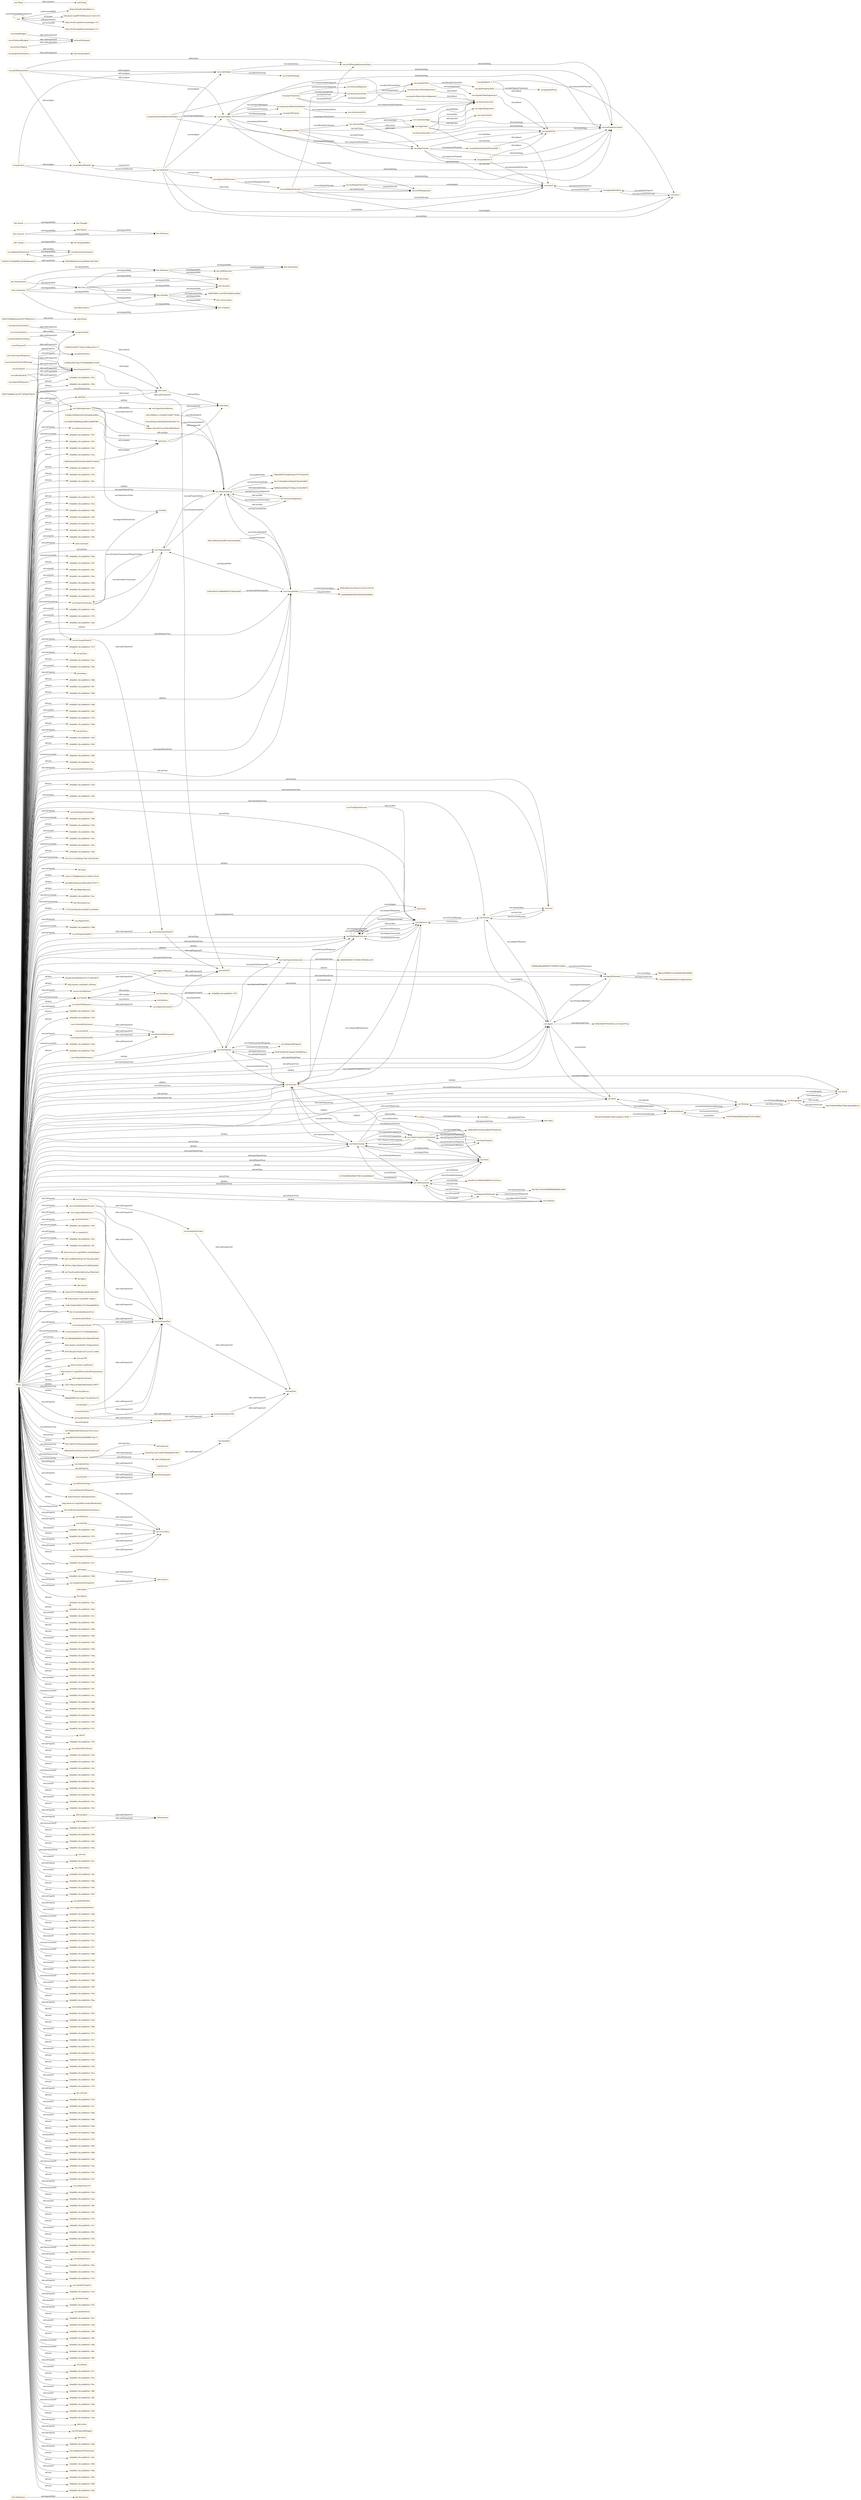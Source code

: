 digraph ar2dtool_diagram { 
rankdir=LR;
size="1501"
node [shape = rectangle, color="orange"]; "bhv:Dominance" "f57e31aa72cd249aa279ac72b55d100e" "ea3e5117f4d66fedc625a1285617023d" "odrl:Action" "odrl:LeftOperand" "ab338981db26ea2e3f93c6f6e5370c72" "odrl:RightOperand" "bhv:PersonalFocus" "e770c34e59aae9cd1ebfbf27aea46440" "vae:PropertyTaxonomy" "df3adfc3da2892fa6b7d7e751b819470" "bhv:Hedonism" "3fcc1536a0d9c23d3bdc874be4034947" "vae:NodeImportance" "http://xmlns.com/foaf/0.1/Person" "bhv:Universalism" "585e09449f7503643e1ce519a0e975ae" "67ea3624eaee3be928e93e6d1b46172c" "vae:Value" "bhv:Stimulation" "odrl:Policy" "bhv:Achievement" "794bfcc34ac9327aa3359ec8d9926ea0" "bhv:Value" "f4486f2d2982bd727bbae1533d19bf70" "odrl:Operator" "vae:VaeProperty" "d8a7db1418c0c99d89b848dd9bce6f0f" "vae:Outcome" "http://www.w3.org/2006/vcard/ns#Agent" "5d24915110e6b8901ad33fbe96aa62a2" "0fdeea28096633c34dbbb939bd28f8b6" "d10962a3827bde2376a084668b72e358" "vae:MultiInputOutcome" "8437c2d892d25934e74c78ecc8c22992" "vae:AlignmentStatement" "897f3c339bc500edec97e580f29d2bf8" "bhv:Dependability" "0b6b5b0ed29565d1ddec4d0e875a45d5" "bhv:Caring" "95d63e84ce5ce18acd11e22aa1cbf7a8" "4e57fac05ca092238d3cb5aa78b410e8" "odrl:Asset" "bhv:Nature" "vae:Generalization" "vae:Context" "1b8dea9045c830aced6b48783afbcd3a" "vae:VaeStatement" "9932055059a9b9736b1c4a94c21783f0" "vae:ActionOnState" "dul:Agent" "vae:ValueTaxonomy" "bhv:Security" "vae:ConceptNode" "c75ee5685bdfd6f59b3b7a8d82c850fe" "rdfs:Literal" "92de23f7f7a58f648eca6a9d1b618fd8" "bhv:Tolerance" "vae:System" "bhv:Humility" "a660bfd560d313558bfc309afb4cca61" "f9f45704666bcc6c2677d644bf7bfe91" "http://xmlns.com/foaf/0.1/Agent" "38fc3298d3ae06cfff05144354a9268a" "85f5f04b9e9a5ec2acbf48a81a007463" "odrl:Party" "c168c744dfe449f3e375168aa80d6626" "vae:Norm" "02fa7b4b9189f0aa76481dbdcd69b5c0" "bhv:GrowthAndAnxietyFree" "vae:User" "612d33efafa5f3732747b60b8a6cf6d7" "vae:Sequence" "c4999da9fba99f5d87070828651d99d2" "vae:AgentStatement" "a212db4bb829690ce453394de99f1b46" "http://xmlns.com/foaf/0.1/Organization" "bhv:Tradition" "043f79cf091b67a8eefe7442ff932aec" "807476ead527029a51b7c2c1f11c1660" "vae:VaeObject" "vc:Value" "vae:TaxonomyAlignment" "xsd:anyURI" "vae:Strategy" "vae:Agent" "bhv:Benevolence" "vae:FinalInputOutcome" "6548301d5f02f7769a53189ea235cc73" "bhv:Conformity" "vae:Action" "cfea09ce2136bbf5268f4591a2543aea" "http://schema.org/Person" "http://www.w3.org/2006/vcard/ns#Organization" "bhv:Resources" "vae:AwarenessStatement" "vae:ActingAgent" "odrl:LogicalConstraint" "aea8d9fbaf49cfb561f6a81ff25d6994" "vae:ValueConcept" "vae:PropertyNode" "vae:ValueProperty" "vae:ValueComparisonStatement" "dul:Event" "3a75026008200945798122dcd49db41f" "vae:Criterion" "1bd7c39bea3d36683b9030bfd3239877" "bhv:Thought" "7d8ea9994745b4b63aa035797aa0d238" "105e97b044268d8d39a9b75c93c49b2b" "vae:State" "be1d288359b9b0bdac08652366f87801" "bhv:Face" "vae:VaePropertyStatement" "bhv:SocialFocus" "d5607e05f8bbeace4c40375f9dec43c3" "08b4d0f9997af1c3a6e77d1a8197b110" "odrl:Constraint" "vae:OptimizedProperty" "1df6d78681ccec97893cfb443ece6fa4" "bhv:Action" "odrl:Rule" "bhv:Power" "b5b3054c1ba37e496704bddb80150fe7" "vae:ImportanceRelation" "20e7068ddc9b03d5faac0a574e1ce2ec" "100c10098ecc1359af4f533d09779548" "b3d4cd93213abf8e0665f253da4cad26" "abca66bf7065452fd2df2ff68514bc7c" "f9e7e4f97e47902a3fe3aefea9ba0947" "89bd24e92434d5da2392616cc9b51e45" "http://schema.org/Organization" "http://www.w3.org/2006/vcard/ns#Individual" "2c8a8ec29f2bf5ed30a392ad0dca6644" "vae:ArgumentStatement" "bhv:SelfDirection" "bhv:Concern" "bhv:SelfProtectionAndAnxietyAvoidance" ; /*classes style*/
	"bhv:Action" -> "bhv:Thought" [ label = "owl:disjointWith" ];
	"vae:isInputOfSequence" -> "dul:isProperPartOf" [ label = "rdfs:subPropertyOf" ];
	"dul:isProperPartOf" -> "dul:isPartOf" [ label = "rdfs:subPropertyOf" ];
	"vae:hasConceptNode" -> "vae:hasTaxonomyNode" [ label = "rdfs:subPropertyOf" ];
	"vae:ConceptNode" -> "vae:PropertyNode" [ label = "owl:disjointWith" ];
	"vae:argumentAlign" -> "vae:criterionAlign" [ label = "vae:isBasedOnCriterion" ];
	"vae:argumentAlign" -> "vae:alignPremise" [ label = "vae:hasPremise" ];
	"vae:argumentAlign" -> "vae:alignClaim" [ label = "vae:hasClaim" ];
	"vae:argumentAlign" -> "vae:taxProblemContext" [ label = "dul:hasSetting" ];
	"vae:isTaxonomyNodeOf" -> "dul:isPartOf" [ label = "rdfs:subPropertyOf" ];
	"vae:proposesStatement" -> "dul:conceptualizes" [ label = "rdfs:subPropertyOf" ];
	"vae:ArgumentStatement" -> "d8a7db1418c0c99d89b848dd9bce6f0f" [ label = "owl:equivalentClass" ];
	"vae:hasTaxonomyNode" -> "dul:hasPart" [ label = "rdfs:subPropertyOf" ];
	"vae:giniPropertyNode" -> "vae:giniIndexProp" [ label = "vae:hasPropertyTaxonomy" ];
	"vae:benvolenceNodeImportance" -> "vae:benevolenceTax" [ label = "dul:isAbout" ];
	"vae:directlyGeneralizes" -> "vae:generalizes" [ label = "rdfs:subPropertyOf" ];
	"vae:multiInputOutcome2" -> "vae:actOfPayingTaxes" [ label = "vae:hasOutcome" ];
	"vae:multiInputOutcome2" -> "vae:state2" [ label = "vae:hasInput" ];
	"bhv:Hedonism" -> "bhv:Stimulation" [ label = "owl:disjointWith" ];
	"bhv:Hedonism" -> "bhv:SelfDirection" [ label = "owl:disjointWith" ];
	"bhv:Hedonism" -> "bhv:Power" [ label = "owl:disjointWith" ];
	"vae:isPremiseOf" -> "dul:isProperPartOf" [ label = "rdfs:subPropertyOf" ];
	"vae:isTestedInStatement" -> "vae:isPresentInStatement" [ label = "rdfs:subPropertyOf" ];
	"vae:giniIndex0_3" -> "vae:state1" [ label = "vae:measuredOnOutcome" ];
	"vae:giniIndex0_3" -> "vae:equalityTax" [ label = "dul:isAbout" ];
	"vae:madeByAgent" -> "dul:hasParticipant" [ label = "rdfs:subPropertyOf" ];
	"vae:isOutcomeOfSequence" -> "dul:isProperPartOf" [ label = "rdfs:subPropertyOf" ];
	"vae:hasInput" -> "dul:hasProperPart" [ label = "rdfs:subPropertyOf" ];
	"vae:hasUser" -> "vae:hasAgent" [ label = "rdfs:subPropertyOf" ];
	"vae:equalityTax" -> "vae:taxProblemContext" [ label = "dul:hasSetting" ];
	"bhv:SelfDirection" -> "bhv:Stimulation" [ label = "owl:disjointWith" ];
	"vae:hasActionOnState" -> "dul:hasProperPart" [ label = "rdfs:subPropertyOf" ];
	"vae:AgentStatement" -> "c75ee5685bdfd6f59b3b7a8d82c850fe" [ label = "owl:equivalentClass" ];
	"vae:hasPropertyNode" -> "vae:hasTaxonomyNode" [ label = "rdfs:subPropertyOf" ];
	"vae:hasPropertyNode" -> "dul:hasProperPart" [ label = "rdfs:subPropertyOf" ];
	"vae:payMinimumTaxes" -> "vae:problemModeller" [ label = "odrl:assigner" ];
	"vae:payMinimumTaxes" -> "vae:payerAgent" [ label = "odrl:assignee" ];
	"vae:payMinimumTaxes" -> "vae:evaderAgent" [ label = "odrl:assignee" ];
	"vae:payMinimumTaxes" -> "vae:actOfPayingMiniumumTaxes" [ label = "odrl:action" ];
	"vae:equalityNode" -> "vae:equalityNodeImportance" [ label = "vae:hasImportance" ];
	"vae:equalityNode" -> "vae:giniPropertyNode" [ label = "vae:directlyGeneralizes" ];
	"vae:hasPropertyOfSuperior" -> "vae:coversItem" [ label = "rdfs:subPropertyOf" ];
	"vae:isPropertyNodeOf" -> "vae:isTaxonomyNodeOf" [ label = "rdfs:subPropertyOf" ];
	"vae:hasOutcome" -> "dul:hasProperPart" [ label = "rdfs:subPropertyOf" ];
	"vae:alignPremise" -> "vae:equalityTax" [ label = "vae:withValue" ];
	"vae:alignPremise" -> "vae:state2" [ label = "vae:onEntity" ];
	"vae:alignPremise" -> "vae:giniIndexSatisfiedThreshold0_7" [ label = "vae:expressesProperty" ];
	"vae:alignPremise" -> "vae:giniIndex0_9" [ label = "vae:expressesProperty" ];
	"vae:alignPremise" -> "vae:taxProblemContext" [ label = "dul:hasSetting" ];
	"bhv:Dominance" -> "bhv:Resources" [ label = "owl:disjointWith" ];
	"vae:isEntityOf" -> "vae:isPresentInStatement" [ label = "rdfs:subPropertyOf" ];
	"vae:Value" -> "bhv:Value" [ label = "owl:equivalentClass" ];
	"vae:MultiInputOutcome" -> "vae:Sequence" [ label = "rdfs:seeAlso" ];
	"vae:propertyExpressedAt" -> "vae:isPresentInStatement" [ label = "rdfs:subPropertyOf" ];
	"vae:payerAgent" -> "vae:importanceRelationTaxPayer" [ label = "vae:proposesStatement" ];
	"vae:payerAgent" -> "vae:argumentAlign" [ label = "vae:proposesStatement" ];
	"vae:payerAgent" -> "vae:alignPremise" [ label = "vae:proposesStatement" ];
	"vae:payerAgent" -> "vae:alignClaim" [ label = "vae:proposesStatement" ];
	"vae:payerAgent" -> "vae:actOfPayingTaxes" [ label = "vae:makesAction" ];
	"vae:payerAgent" -> "vae:payerStrategy" [ label = "vae:followsStrategy" ];
	"vae:payerAgent" -> "vae:taxProblemContext" [ label = "dul:hasSetting" ];
	"vae:hasState" -> "dul:isParticipantIn" [ label = "rdfs:subPropertyOf" ];
	"vae:AwarenessStatement" -> "vae:AlignmentStatement" [ label = "rdfs:seeAlso" ];
	"vae:isConceptNodeOf" -> "vae:isTaxonomyNodeOf" [ label = "rdfs:subPropertyOf" ];
	"bhv:Caring" -> "bhv:Dependability" [ label = "owl:disjointWith" ];
	"vae:payTaxes" -> "vae:problemModeller" [ label = "odrl:assigner" ];
	"vae:payTaxes" -> "vae:evaderAgent" [ label = "odrl:assignee" ];
	"vae:payTaxes" -> "vae:actOfPayingTaxes" [ label = "odrl:action" ];
	"vae:hasRootNode" -> "vae:hasConceptNode" [ label = "rdfs:subPropertyOf" ];
	"vae:hasRootNode" -> "dul:hasProperPart" [ label = "rdfs:subPropertyOf" ];
	"vae:isAgentOfSystem" -> "dul:isPartOf" [ label = "rdfs:subPropertyOf" ];
	"vae:aggregationSum" -> "vae:state2" [ label = "vae:measuredOnOutcome" ];
	"vae:aggregationSum" -> "vae:state1" [ label = "vae:measuredOnOutcome" ];
	"vae:ValueConcept" -> "vc:Value" [ label = "rdfs:seeAlso" ];
	"vae:state1" -> "vae:aggregationSum" [ label = "vae:satisfiesProperty" ];
	"vae:ActingAgent" -> "02fa7b4b9189f0aa76481dbdcd69b5c0" [ label = "owl:equivalentClass" ];
	"vae:isInputOutcomeOf" -> "dul:isPartOf" [ label = "rdfs:subPropertyOf" ];
	"bhv:Concern" -> "bhv:Tolerance" [ label = "owl:disjointWith" ];
	"bhv:Concern" -> "bhv:Nature" [ label = "owl:disjointWith" ];
	"vae:payerTaxonomy" -> "vae:taxonomAlignment" [ label = "vae:hasTaxonomyAlignment" ];
	"vae:payerTaxonomy" -> "vae:benevolenceNode" [ label = "vae:hasRootNode" ];
	"vae:payerTaxonomy" -> "vae:equalityNode" [ label = "vae:hasConceptNode" ];
	"vae:payerTaxonomy" -> "vae:benevolenceNode" [ label = "vae:hasConceptNode" ];
	"vae:giniIndex0_9" -> "vae:state2" [ label = "vae:measuredOnOutcome" ];
	"vae:giniIndex0_9" -> "vae:equalityTax" [ label = "dul:isAbout" ];
	"vae:isRootNodeOf" -> "vae:isConceptNodeOf" [ label = "rdfs:subPropertyOf" ];
	"vae:isRootNodeOf" -> "dul:isProperPartOf" [ label = "rdfs:subPropertyOf" ];
	"vae:problemModeller" -> "vae:taxSystem" [ label = "vae:isUserOfSystem" ];
	"vae:expressesProperty" -> "vae:coversItem" [ label = "rdfs:subPropertyOf" ];
	"vae:directlyParticularizes" -> "vae:particularizes" [ label = "rdfs:subPropertyOf" ];
	"vae:taxSystem" -> "vae:problemModeller" [ label = "vae:hasUser" ];
	"vae:taxSystem" -> "vae:sequenceOfOutcomes" [ label = "vae:hasTrace" ];
	"vae:taxSystem" -> "vae:state2" [ label = "vae:hasState" ];
	"vae:taxSystem" -> "vae:state1" [ label = "vae:hasState" ];
	"vae:taxSystem" -> "vae:payerAgent" [ label = "vae:hasAgent" ];
	"vae:taxSystem" -> "vae:evaderAgent" [ label = "vae:hasAgent" ];
	"vae:taxSystem" -> "vae:taxProblemContext" [ label = "dul:hasSetting" ];
	"vae:hasAgent" -> "dul:hasPart" [ label = "rdfs:subPropertyOf" ];
	"vae:isFollowedByAgent" -> "dul:hasParticipant" [ label = "rdfs:subPropertyOf" ];
	"bhv:Nature" -> "bhv:Tolerance" [ label = "owl:disjointWith" ];
	"vae:criterionAlign" -> "vae:alignPremise" [ label = "odrl:target" ];
	"vae:criterionAlign" -> "vae:constraintAlign" [ label = "odrl:constraint" ];
	"vae:criterionAlign" -> "vae:alignClaim" [ label = "odrl:action" ];
	"vae:criterionAlign" -> "vae:benevolenceTax" [ label = "dul:isAbout" ];
	"vae:ValueComparisonStatement" -> "1b8dea9045c830aced6b48783afbcd3a" [ label = "owl:equivalentClass" ];
	"vae:ValueTaxonomy" -> "vae:TaxonomyAlignment" [ label = "rdfs:seeAlso" ];
	"vae:ValueTaxonomy" -> "f4486f2d2982bd727bbae1533d19bf70" [ label = "owl:equivalentClass" ];
	"vae:importanceRelationTaxPayer" -> "vae:payerAgent" [ label = "vae:isProposedByAgent" ];
	"vae:importanceRelationTaxPayer" -> "vae:benevolenceTax" [ label = "vae:comparisonHasSuperior" ];
	"vae:importanceRelationTaxPayer" -> "vae:achievementTax" [ label = "vae:comparisonHasInferior" ];
	"vae:System" -> "vae:User" [ label = "owl:disjointWith" ];
	"vae:followsStrategy" -> "dul:isParticipantIn" [ label = "rdfs:subPropertyOf" ];
	"vae:hasPropertyOfInferior" -> "vae:coversItem" [ label = "rdfs:subPropertyOf" ];
	"vae:composedBySequence" -> "dul:hasProperPart" [ label = "rdfs:subPropertyOf" ];
	"vae:isActionOnStateOfStrategy" -> "dul:isProperPartOf" [ label = "rdfs:subPropertyOf" ];
	"dul:hasProperPart" -> "dul:hasPart" [ label = "rdfs:subPropertyOf" ];
	"vae:startsWithInputOutcome" -> "vae:hasInputOutcome" [ label = "rdfs:subPropertyOf" ];
	"vae:startsWithInputOutcome" -> "dul:hasProperPart" [ label = "rdfs:subPropertyOf" ];
	"bhv:Humility" -> "bhv:Universalism" [ label = "owl:disjointWith" ];
	"bhv:Humility" -> "bhv:Tradition" [ label = "owl:disjointWith" ];
	"bhv:Humility" -> "bhv:Security" [ label = "owl:disjointWith" ];
	"bhv:Humility" -> "1df6d78681ccec97893cfb443ece6fa4" [ label = "owl:equivalentClass" ];
	"vae:FinalInputOutcome" -> "vae:Sequence" [ label = "rdfs:seeAlso" ];
	"odrl:target" -> "odrl:relation" [ label = "rdfs:subPropertyOf" ];
	"vae:benevolenceDef" -> "vae:benevolenceTax" [ label = "dul:satisfies" ];
	"vae:benevolenceDef" -> "vae:taxProblemContext" [ label = "dul:hasSetting" ];
	"vae:makesAction" -> "dul:isParticipantIn" [ label = "rdfs:subPropertyOf" ];
	"vae:withValue" -> "vae:coversItem" [ label = "rdfs:subPropertyOf" ];
	"vae:constraintAlign" -> "vae:sameContext" [ label = "odrl:operator" ];
	"vae:constraintAlign" -> "vae:logicalImplication" [ label = "odrl:operator" ];
	"vae:VaeObject" -> "vae:Context" [ label = "rdfs:seeAlso" ];
	"vae:VaeObject" -> "-504df0f2:18c3a068543:-7f7f" [ label = "owl:disjointUnionOf" ];
	"vae:VaeObject" -> "vae:VaeProperty" [ label = "owl:disjointWith" ];
	"vae:TaxonomyAlignment" -> "vae:ValueTaxonomy" [ label = "rdfs:seeAlso" ];
	"vae:generalizationRelationTaxPayer" -> "vae:payerAgent" [ label = "vae:isProposedByAgent" ];
	"vae:generalizationRelationTaxPayer" -> "vae:benevolenceTax" [ label = "vae:comparisonHasSuperior" ];
	"vae:generalizationRelationTaxPayer" -> "vae:equalityTax" [ label = "vae:comparisonHasInferior" ];
	"bhv:Achievement" -> "bhv:Hedonism" [ label = "owl:disjointWith" ];
	"bhv:Achievement" -> "bhv:Face" [ label = "owl:disjointWith" ];
	"vae:alignClaim" -> "vae:benevolenceTax" [ label = "vae:withValue" ];
	"vae:alignClaim" -> "vae:state2" [ label = "vae:onEntity" ];
	"vae:alignClaim" -> "vae:taxProblemContext" [ label = "dul:hasSetting" ];
	"vae:actOfPayingMiniumumTaxes" -> "vae:taxProblemContext" [ label = "dul:hasSetting" ];
	"vae:NodeImportance" -> "vae:ValueTaxonomy" [ label = "rdfs:seeAlso" ];
	"vae:NodeImportance" -> "vae:ImportanceRelation" [ label = "rdfs:seeAlso" ];
	"vae:multiInputOutcome1" -> "vae:multiInputOutcome2" [ label = "vae:nextInputOutcome" ];
	"vae:multiInputOutcome1" -> "vae:state2" [ label = "vae:hasOutcome" ];
	"vae:multiInputOutcome1" -> "vae:actOfPayingTaxes" [ label = "vae:hasOutcome" ];
	"vae:multiInputOutcome1" -> "vae:actOfPayingMiniumumTaxes" [ label = "vae:hasOutcome" ];
	"vae:multiInputOutcome1" -> "vae:state1" [ label = "vae:hasInput" ];
	"vae:Action" -> "vae:ActingAgent" [ label = "rdfs:seeAlso" ];
	"vae:isValuedInStatement" -> "vae:isPresentInStatement" [ label = "rdfs:subPropertyOf" ];
	"vae:sequenceOfOutcomes" -> "vae:multiInputOutcome1" [ label = "vae:startsWithInputOutcome" ];
	"vae:sequenceOfOutcomes" -> "vae:taxProblemContext" [ label = "dul:hasSetting" ];
	"odrl:output" -> "odrl:relation" [ label = "rdfs:subPropertyOf" ];
	"vae:withNorm" -> "vae:coversItem" [ label = "rdfs:subPropertyOf" ];
	"vae:isClaimOf" -> "dul:isProperPartOf" [ label = "rdfs:subPropertyOf" ];
	"vae:hasInputOutcome" -> "dul:hasPart" [ label = "rdfs:subPropertyOf" ];
	"vae:evaderAgent" -> "vae:actOfPayingMiniumumTaxes" [ label = "vae:makesAction" ];
	"vae:evaderAgent" -> "vae:evaderStrategy" [ label = "vae:followsStrategy" ];
	"vae:evaderAgent" -> "vae:taxProblemContext" [ label = "dul:hasSetting" ];
	"vae:" -> "https://chowlk.linkeddata.es" [ label = "mod:createdWith" ];
	"vae:" -> "http://purl.org/NET/rdflicense/cc-by4.0.ttl" [ label = "dc:license" ];
	"vae:" -> "vae:" [ label = "vann:preferredNamespaceUri" ];
	"vae:" -> "https://w3id.org/def/vaeontology/1.0.0" [ label = "owl:priorVersion" ];
	"vae:" -> "https://w3id.org/def/vaeontology/1.0.1" [ label = "owl:versionIRI" ];
	"bhv:Conformity" -> "bhv:Tradition" [ label = "owl:disjointWith" ];
	"bhv:Conformity" -> "bhv:Security" [ label = "owl:disjointWith" ];
	"bhv:Conformity" -> "bhv:Humility" [ label = "owl:disjointWith" ];
	"bhv:Conformity" -> "bhv:Face" [ label = "owl:disjointWith" ];
	"vae:isStateOfAgent" -> "dul:hasParticipant" [ label = "rdfs:subPropertyOf" ];
	"vae:Generalization" -> "vae:generalizes" [ label = "rdfs:seeAlso" ];
	"vae:Context" -> "vae:VaeObject" [ label = "rdfs:seeAlso" ];
	"NULL" -> "08b4d0f9997af1c3a6e77d1a8197b110" [ label = "rdf:first" ];
	"NULL" -> "vae:VaeStatement" [ label = "owl:onClass" ];
	"NULL" -> "-504df0f2:18c3a068543:-7f68" [ label = "rdf:rest" ];
	"NULL" -> "-504df0f2:18c3a068543:-7f8b" [ label = "rdf:rest" ];
	"NULL" -> "-504df0f2:18c3a068543:-7f9f" [ label = "owl:unionOf" ];
	"NULL" -> "-504df0f2:18c3a068543:-7fd0" [ label = "rdf:rest" ];
	"NULL" -> "-504df0f2:18c3a068543:-7fdd" [ label = "rdf:rest" ];
	"NULL" -> "-504df0f2:18c3a068543:-7f6e" [ label = "rdf:rest" ];
	"NULL" -> "-504df0f2:18c3a068543:-7fb3" [ label = "rdf:rest" ];
	"NULL" -> "vae:hasConceptNode" [ label = "owl:onProperty" ];
	"NULL" -> "-504df0f2:18c3a068543:-7f89" [ label = "rdf:rest" ];
	"NULL" -> "-504df0f2:18c3a068543:-7f4e" [ label = "owl:members" ];
	"NULL" -> "-504df0f2:18c3a068543:-7ff1" [ label = "rdf:rest" ];
	"NULL" -> "-504df0f2:18c3a068543:-7fce" [ label = "owl:intersectionOf" ];
	"NULL" -> "bhv:PersonalFocus" [ label = "owl:someValuesFrom" ];
	"NULL" -> "-504df0f2:18c3a068543:-7fd8" [ label = "owl:unionOf" ];
	"NULL" -> "-504df0f2:18c3a068543:-7f82" [ label = "rdf:rest" ];
	"NULL" -> "-504df0f2:18c3a068543:-7fd4" [ label = "rdf:rest" ];
	"NULL" -> "-504df0f2:18c3a068543:-7f59" [ label = "rdf:rest" ];
	"NULL" -> "-504df0f2:18c3a068543:-7f7c" [ label = "rdf:rest" ];
	"NULL" -> "rdf:nil" [ label = "rdf:rest" ];
	"NULL" -> "-504df0f2:18c3a068543:-7f5f" [ label = "rdf:rest" ];
	"NULL" -> "vae:isBasedOnCriterion" [ label = "owl:onProperty" ];
	"NULL" -> "-504df0f2:18c3a068543:-7fa4" [ label = "rdf:rest" ];
	"NULL" -> "-504df0f2:18c3a068543:-7ff5" [ label = "rdf:rest" ];
	"NULL" -> "-504df0f2:18c3a068543:-7fef" [ label = "rdf:rest" ];
	"NULL" -> "-504df0f2:18c3a068543:-7fb5" [ label = "owl:intersectionOf" ];
	"NULL" -> "-504df0f2:18c3a068543:-7f61" [ label = "owl:members" ];
	"NULL" -> "vae:ConceptNode" [ label = "rdf:first" ];
	"NULL" -> "-504df0f2:18c3a068543:-7fee" [ label = "owl:unionOf" ];
	"NULL" -> "vae:PropertyNode" [ label = "rdf:first" ];
	"NULL" -> "-504df0f2:18c3a068543:-7f6d" [ label = "rdf:rest" ];
	"NULL" -> "-504df0f2:18c3a068543:-7fca" [ label = "owl:unionOf" ];
	"NULL" -> "-504df0f2:18c3a068543:-7fbf" [ label = "rdf:rest" ];
	"NULL" -> "odrl:assignee" [ label = "owl:onProperty" ];
	"NULL" -> "vae:particularizes" [ label = "owl:onProperty" ];
	"NULL" -> "vae:ConceptNode" [ label = "owl:someValuesFrom" ];
	"NULL" -> "-504df0f2:18c3a068543:-7f77" [ label = "owl:intersectionOf" ];
	"NULL" -> "vae:expressesProperty" [ label = "owl:onProperty" ];
	"NULL" -> "-504df0f2:18c3a068543:-7f94" [ label = "rdf:rest" ];
	"NULL" -> "-504df0f2:18c3a068543:-7fe6" [ label = "rdf:rest" ];
	"NULL" -> "-504df0f2:18c3a068543:-7f8e" [ label = "rdf:rest" ];
	"NULL" -> "owl:real" [ label = "owl:someValuesFrom" ];
	"NULL" -> "-504df0f2:18c3a068543:-7fa1" [ label = "owl:unionOf" ];
	"NULL" -> "vae:VaePropertyStatement" [ label = "rdf:first" ];
	"NULL" -> "vae:reflectsValue" [ label = "owl:onProperty" ];
	"NULL" -> "odrl:LogicalConstraint" [ label = "rdf:first" ];
	"NULL" -> "-504df0f2:18c3a068543:-7ffa" [ label = "owl:unionOf" ];
	"NULL" -> "-504df0f2:18c3a068543:-7fb6" [ label = "rdf:rest" ];
	"NULL" -> "ab338981db26ea2e3f93c6f6e5370c72" [ label = "rdf:first" ];
	"NULL" -> "vae:onEntity" [ label = "owl:onProperty" ];
	"NULL" -> "http://xmlns.com/foaf/0.1/Person" [ label = "rdf:first" ];
	"NULL" -> "-504df0f2:18c3a068543:-7f85" [ label = "rdf:rest" ];
	"NULL" -> "-504df0f2:18c3a068543:-7fd7" [ label = "rdf:rest" ];
	"NULL" -> "dul:Agent" [ label = "rdf:first" ];
	"NULL" -> "vae:abidesByValue" [ label = "owl:onProperty" ];
	"NULL" -> "vae:comparisonHasInferior" [ label = "owl:onProperty" ];
	"NULL" -> "-504df0f2:18c3a068543:-7f84" [ label = "owl:unionOf" ];
	"NULL" -> "vae:isUserOfSystem" [ label = "owl:onProperty" ];
	"NULL" -> "-504df0f2:18c3a068543:-7fdc" [ label = "owl:intersectionOf" ];
	"NULL" -> "vae:ActionOnState" [ label = "rdf:first" ];
	"NULL" -> "-504df0f2:18c3a068543:-7fa7" [ label = "rdf:rest" ];
	"NULL" -> "-504df0f2:18c3a068543:-7fe0" [ label = "owl:unionOf" ];
	"NULL" -> "a212db4bb829690ce453394de99f1b46" [ label = "owl:onClass" ];
	"NULL" -> "http://www.w3.org/2006/vcard/ns#Agent" [ label = "rdf:first" ];
	"NULL" -> "vae:Criterion" [ label = "owl:allValuesFrom" ];
	"NULL" -> "odrl:Constraint" [ label = "owl:allValuesFrom" ];
	"NULL" -> "-504df0f2:18c3a068543:-7fc5" [ label = "owl:unionOf" ];
	"NULL" -> "-504df0f2:18c3a068543:-7f71" [ label = "owl:intersectionOf" ];
	"NULL" -> "vae:PropertyNode" [ label = "owl:onClass" ];
	"NULL" -> "bhv:GrowthAndAnxietyFree" [ label = "owl:someValuesFrom" ];
	"NULL" -> "vae:withValue" [ label = "owl:onProperty" ];
	"NULL" -> "vae:Strategy" [ label = "owl:someValuesFrom" ];
	"NULL" -> "-504df0f2:18c3a068543:-7f86" [ label = "owl:intersectionOf" ];
	"NULL" -> "-504df0f2:18c3a068543:-7fc8" [ label = "rdf:rest" ];
	"NULL" -> "-504df0f2:18c3a068543:-7fcc" [ label = "owl:unionOf" ];
	"NULL" -> "vae:ConceptNode" [ label = "owl:onClass" ];
	"NULL" -> "vae:Action" [ label = "rdf:first" ];
	"NULL" -> "vae:MultiInputOutcome" [ label = "owl:someValuesFrom" ];
	"NULL" -> "-504df0f2:18c3a068543:-7ff0" [ label = "owl:unionOf" ];
	"NULL" -> "-504df0f2:18c3a068543:-7f99" [ label = "owl:intersectionOf" ];
	"NULL" -> "-504df0f2:18c3a068543:-7f95" [ label = "owl:unionOf" ];
	"NULL" -> "-504df0f2:18c3a068543:-7f54" [ label = "rdf:rest" ];
	"NULL" -> "vae:Sequence" [ label = "owl:someValuesFrom" ];
	"NULL" -> "8437c2d892d25934e74c78ecc8c22992" [ label = "owl:someValuesFrom" ];
	"NULL" -> "http://www.w3.org/2006/vcard/ns#Individual" [ label = "rdf:first" ];
	"NULL" -> "vae:startsWithInputOutcome" [ label = "owl:onProperty" ];
	"NULL" -> "vae:Agent" [ label = "owl:onClass" ];
	"NULL" -> "-504df0f2:18c3a068543:-7fba" [ label = "rdf:rest" ];
	"NULL" -> "df3adfc3da2892fa6b7d7e751b819470" [ label = "rdf:first" ];
	"NULL" -> "vae:Agent" [ label = "owl:someValuesFrom" ];
	"NULL" -> "vae:isStartOfSequence" [ label = "owl:onProperty" ];
	"NULL" -> "vae:nextInputOutcome" [ label = "owl:onProperty" ];
	"NULL" -> "vae:Sequence" [ label = "owl:onClass" ];
	"NULL" -> "vae:hasRootNode" [ label = "owl:onProperty" ];
	"NULL" -> "vae:ValueTaxonomy" [ label = "rdf:first" ];
	"NULL" -> "-504df0f2:18c3a068543:-7f87" [ label = "rdf:rest" ];
	"NULL" -> "-504df0f2:18c3a068543:-7fab" [ label = "rdf:rest" ];
	"NULL" -> "vae:Outcome" [ label = "owl:someValuesFrom" ];
	"NULL" -> "dul:isParticipantIn" [ label = "owl:onProperty" ];
	"NULL" -> "-504df0f2:18c3a068543:-7f80" [ label = "rdf:rest" ];
	"NULL" -> "-504df0f2:18c3a068543:-7f73" [ label = "owl:unionOf" ];
	"NULL" -> "http://schema.org/Organization" [ label = "rdf:first" ];
	"NULL" -> "-504df0f2:18c3a068543:-7f57" [ label = "rdf:rest" ];
	"NULL" -> "-504df0f2:18c3a068543:-7f7a" [ label = "rdf:rest" ];
	"NULL" -> "ea3e5117f4d66fedc625a1285617023d" [ label = "rdf:first" ];
	"NULL" -> "-504df0f2:18c3a068543:-7fe2" [ label = "owl:unionOf" ];
	"NULL" -> "vae:NodeImportance" [ label = "owl:onClass" ];
	"NULL" -> "-504df0f2:18c3a068543:-7f50" [ label = "rdf:rest" ];
	"NULL" -> "-504df0f2:18c3a068543:-7f5d" [ label = "rdf:rest" ];
	"NULL" -> "f9e7e4f97e47902a3fe3aefea9ba0947" [ label = "rdf:first" ];
	"NULL" -> "-504df0f2:18c3a068543:-7fa2" [ label = "rdf:rest" ];
	"NULL" -> "-504df0f2:18c3a068543:-7fb4" [ label = "owl:unionOf" ];
	"NULL" -> "-504df0f2:18c3a068543:-7f78" [ label = "rdf:rest" ];
	"NULL" -> "bhv:attitude" [ label = "owl:onProperty" ];
	"NULL" -> "-504df0f2:18c3a068543:-7fed" [ label = "rdf:rest" ];
	"NULL" -> "-504df0f2:18c3a068543:-7fc1" [ label = "owl:unionOf" ];
	"NULL" -> "vae:Norm" [ label = "rdf:first" ];
	"NULL" -> "-504df0f2:18c3a068543:-7f6b" [ label = "rdf:rest" ];
	"NULL" -> "-504df0f2:18c3a068543:-7f66" [ label = "owl:unionOf" ];
	"NULL" -> "-504df0f2:18c3a068543:-7fb0" [ label = "rdf:rest" ];
	"NULL" -> "-504df0f2:18c3a068543:-7fbd" [ label = "rdf:rest" ];
	"NULL" -> "vae:VaeProperty" [ label = "rdf:first" ];
	"NULL" -> "-504df0f2:18c3a068543:-7f55" [ label = "owl:members" ];
	"NULL" -> "-504df0f2:18c3a068543:-7f92" [ label = "rdf:rest" ];
	"NULL" -> "-504df0f2:18c3a068543:-7f69" [ label = "rdf:rest" ];
	"NULL" -> "http://xmlns.com/foaf/0.1/Organization" [ label = "rdf:first" ];
	"NULL" -> "vae:Context" [ label = "rdf:first" ];
	"NULL" -> "-504df0f2:18c3a068543:-7fd1" [ label = "rdf:rest" ];
	"NULL" -> "vae:generalizes" [ label = "owl:onProperty" ];
	"NULL" -> "vae:Outcome" [ label = "owl:onClass" ];
	"NULL" -> "-504df0f2:18c3a068543:-7faf" [ label = "owl:intersectionOf" ];
	"NULL" -> "-504df0f2:18c3a068543:-7f62" [ label = "rdf:rest" ];
	"NULL" -> "rdfs:Literal" [ label = "rdf:first" ];
	"NULL" -> "-504df0f2:18c3a068543:-7f5c" [ label = "rdf:rest" ];
	"NULL" -> "vae:isImportanceOf" [ label = "owl:onProperty" ];
	"NULL" -> "-504df0f2:18c3a068543:-7fa9" [ label = "owl:intersectionOf" ];
	"NULL" -> "-504df0f2:18c3a068543:-7fae" [ label = "rdf:rest" ];
	"NULL" -> "-504df0f2:18c3a068543:-7ff6" [ label = "owl:unionOf" ];
	"NULL" -> "-504df0f2:18c3a068543:-7f83" [ label = "rdf:rest" ];
	"NULL" -> "-504df0f2:18c3a068543:-7f7d" [ label = "rdf:rest" ];
	"NULL" -> "vae:ConceptNode" [ label = "owl:allValuesFrom" ];
	"NULL" -> "-504df0f2:18c3a068543:-7fcf" [ label = "rdf:rest" ];
	"NULL" -> "-504df0f2:18c3a068543:-7f81" [ label = "owl:unionOf" ];
	"NULL" -> "-504df0f2:18c3a068543:-7f53" [ label = "rdf:rest" ];
	"NULL" -> "vae:Norm" [ label = "owl:onClass" ];
	"NULL" -> "-504df0f2:18c3a068543:-7fa5" [ label = "rdf:rest" ];
	"NULL" -> "-504df0f2:18c3a068543:-7f8c" [ label = "owl:intersectionOf" ];
	"NULL" -> "vae:hasImportance" [ label = "owl:onProperty" ];
	"NULL" -> "-504df0f2:18c3a068543:-7f9e" [ label = "rdf:rest" ];
	"NULL" -> "-504df0f2:18c3a068543:-7fe3" [ label = "rdf:rest" ];
	"NULL" -> "-504df0f2:18c3a068543:-7f74" [ label = "rdf:rest" ];
	"NULL" -> "vae:satisfiesProperty" [ label = "owl:onProperty" ];
	"NULL" -> "-504df0f2:18c3a068543:-7fc6" [ label = "rdf:rest" ];
	"NULL" -> "dul:hasSetting" [ label = "owl:onProperty" ];
	"NULL" -> "vae:VaeStatement" [ label = "rdf:first" ];
	"NULL" -> "897f3c339bc500edec97e580f29d2bf8" [ label = "owl:someValuesFrom" ];
	"NULL" -> "-504df0f2:18c3a068543:-7f52" [ label = "owl:members" ];
	"NULL" -> "vae:PropertyTaxonomy" [ label = "owl:someValuesFrom" ];
	"NULL" -> "vae:satisfiesNorm" [ label = "owl:onProperty" ];
	"NULL" -> "-504df0f2:18c3a068543:-7fe7" [ label = "rdf:rest" ];
	"NULL" -> "-504df0f2:18c3a068543:-7fad" [ label = "owl:unionOf" ];
	"NULL" -> "-504df0f2:18c3a068543:-7f8f" [ label = "rdf:rest" ];
	"NULL" -> "xsd:anyURI" [ label = "rdf:first" ];
	"NULL" -> "odrl:Constraint" [ label = "rdf:first" ];
	"NULL" -> "odrl:target" [ label = "owl:onProperty" ];
	"NULL" -> "-504df0f2:18c3a068543:-7ffb" [ label = "rdf:rest" ];
	"NULL" -> "-504df0f2:18c3a068543:-7f64" [ label = "owl:intersectionOf" ];
	"NULL" -> "-504df0f2:18c3a068543:-7f6c" [ label = "owl:intersectionOf" ];
	"NULL" -> "c168c744dfe449f3e375168aa80d6626" [ label = "rdf:first" ];
	"NULL" -> "-504df0f2:18c3a068543:-7ff9" [ label = "rdf:rest" ];
	"NULL" -> "vae:makesAction" [ label = "owl:onProperty" ];
	"NULL" -> "vae:onState" [ label = "owl:onProperty" ];
	"NULL" -> "vae:VaeProperty" [ label = "owl:someValuesFrom" ];
	"NULL" -> "bhv:SelfProtectionAndAnxietyAvoidance" [ label = "owl:someValuesFrom" ];
	"NULL" -> "vae:Agent" [ label = "owl:allValuesFrom" ];
	"NULL" -> "-504df0f2:18c3a068543:-7fc7" [ label = "owl:unionOf" ];
	"NULL" -> "http://schema.org/Person" [ label = "rdf:first" ];
	"NULL" -> "-504df0f2:18c3a068543:-7fc9" [ label = "rdf:rest" ];
	"NULL" -> "-504df0f2:18c3a068543:-7fec" [ label = "rdf:rest" ];
	"NULL" -> "1bd7c39bea3d36683b9030bfd3239877" [ label = "rdf:first" ];
	"NULL" -> "vae:isConceptNodeOf" [ label = "owl:onProperty" ];
	"NULL" -> "-504df0f2:18c3a068543:-7ff8" [ label = "owl:unionOf" ];
	"NULL" -> "-504df0f2:18c3a068543:-7ff2" [ label = "owl:unionOf" ];
	"NULL" -> "vae:hasPropertyNode" [ label = "owl:onProperty" ];
	"NULL" -> "vae:VaePropertyStatement" [ label = "owl:someValuesFrom" ];
	"NULL" -> "92de23f7f7a58f648eca6a9d1b618fd8" [ label = "owl:allValuesFrom" ];
	"NULL" -> "-504df0f2:18c3a068543:-7f9d" [ label = "owl:intersectionOf" ];
	"NULL" -> "-504df0f2:18c3a068543:-7fd5" [ label = "owl:unionOf" ];
	"NULL" -> "-504df0f2:18c3a068543:-7fa0" [ label = "rdf:rest" ];
	"NULL" -> "vae:Strategy" [ label = "rdf:first" ];
	"NULL" -> "vae:Outcome" [ label = "rdf:first" ];
	"NULL" -> "odrl:action" [ label = "owl:onProperty" ];
	"NULL" -> "odrl:Asset" [ label = "owl:allValuesFrom" ];
	"NULL" -> "vae:isProposedByAgent" [ label = "owl:onProperty" ];
	"NULL" -> "bhv:focus" [ label = "owl:onProperty" ];
	"NULL" -> "-504df0f2:18c3a068543:-7fbb" [ label = "rdf:rest" ];
	"NULL" -> "vae:isAlignmentOfTaxonomy" [ label = "owl:onProperty" ];
	"NULL" -> "-504df0f2:18c3a068543:-7f4c" [ label = "rdf:rest" ];
	"NULL" -> "-504df0f2:18c3a068543:-7f90" [ label = "rdf:rest" ];
	"NULL" -> "-504df0f2:18c3a068543:-7f8a" [ label = "owl:unionOf" ];
	"NULL" -> "-504df0f2:18c3a068543:-7f67" [ label = "rdf:rest" ];
	"NULL" -> "vae:MultiInputOutcome" [ label = "rdf:first" ];
	"NULL" -> "-504df0f2:18c3a068543:-7f60" [ label = "rdf:rest" ];
	"NULL" -> "-504df0f2:18c3a068543:-7fb2" [ label = "rdf:rest" ];
	"NULL" -> "-504df0f2:18c3a068543:-7f5a" [ label = "rdf:rest" ];
	"NULL" -> "20e7068ddc9b03d5faac0a574e1ce2ec" [ label = "owl:allValuesFrom" ];
	"NULL" -> "-504df0f2:18c3a068543:-7f58" [ label = "rdf:rest" ];
	"NULL" -> "vae:influencesOutcome" [ label = "owl:onProperty" ];
	"NULL" -> "-504df0f2:18c3a068543:-7f97" [ label = "owl:intersectionOf" ];
	"NULL" -> "-504df0f2:18c3a068543:-7f7b" [ label = "rdf:rest" ];
	"NULL" -> "-504df0f2:18c3a068543:-7fc0" [ label = "rdf:rest" ];
	"NULL" -> "-504df0f2:18c3a068543:-7fcd" [ label = "rdf:rest" ];
	"NULL" -> "vae:AgentStatement" [ label = "rdf:first" ];
	"NULL" -> "vae:propertyExpressedAt" [ label = "owl:onProperty" ];
	"NULL" -> "-504df0f2:18c3a068543:-7f51" [ label = "rdf:rest" ];
	"NULL" -> "-504df0f2:18c3a068543:-7f5e" [ label = "rdf:rest" ];
	"NULL" -> "-504df0f2:18c3a068543:-7f9c" [ label = "rdf:rest" ];
	"NULL" -> "odrl:assigner" [ label = "owl:onProperty" ];
	"NULL" -> "-504df0f2:18c3a068543:-7fe1" [ label = "rdf:rest" ];
	"NULL" -> "vae:Action" [ label = "owl:someValuesFrom" ];
	"NULL" -> "vae:Norm" [ label = "owl:someValuesFrom" ];
	"NULL" -> "-504df0f2:18c3a068543:-7f72" [ label = "rdf:rest" ];
	"NULL" -> "-504df0f2:18c3a068543:-7fc4" [ label = "rdf:rest" ];
	"NULL" -> "vae:ValueComparisonStatement" [ label = "rdf:first" ];
	"NULL" -> "-504df0f2:18c3a068543:-7fbe" [ label = "rdf:rest" ];
	"NULL" -> "-504df0f2:18c3a068543:-7f4f" [ label = "rdf:rest" ];
	"NULL" -> "odrl:Rule" [ label = "rdf:first" ];
	"NULL" -> "-504df0f2:18c3a068543:-7fe5" [ label = "rdf:rest" ];
	"NULL" -> "f57e31aa72cd249aa279ac72b55d100e" [ label = "owl:someValuesFrom" ];
	"NULL" -> "-504df0f2:18c3a068543:-7ff4" [ label = "owl:unionOf" ];
	"NULL" -> "-504df0f2:18c3a068543:-7f8d" [ label = "rdf:rest" ];
	"NULL" -> "-504df0f2:18c3a068543:-7fd2" [ label = "rdf:rest" ];
	"NULL" -> "-504df0f2:18c3a068543:-7fdf" [ label = "rdf:rest" ];
	"NULL" -> "bhv:SocialFocus" [ label = "owl:allValuesFrom" ];
	"NULL" -> "-504df0f2:18c3a068543:-7fa8" [ label = "owl:intersectionOf" ];
	"NULL" -> "vae:ValueConcept" [ label = "owl:someValuesFrom" ];
	"NULL" -> "vae:hasPremise" [ label = "owl:onProperty" ];
	"NULL" -> "-504df0f2:18c3a068543:-7f63" [ label = "rdf:rest" ];
	"NULL" -> "e770c34e59aae9cd1ebfbf27aea46440" [ label = "rdf:first" ];
	"NULL" -> "odrl:constraint" [ label = "owl:onProperty" ];
	"NULL" -> "vae:State" [ label = "owl:someValuesFrom" ];
	"NULL" -> "-504df0f2:18c3a068543:-7f6a" [ label = "owl:intersectionOf" ];
	"NULL" -> "-504df0f2:18c3a068543:-7ff3" [ label = "rdf:rest" ];
	"NULL" -> "-504df0f2:18c3a068543:-7fb7" [ label = "owl:unionOf" ];
	"NULL" -> "vae:withNorm" [ label = "owl:onProperty" ];
	"NULL" -> "-504df0f2:18c3a068543:-7fde" [ label = "owl:unionOf" ];
	"NULL" -> "-504df0f2:18c3a068543:-7fd6" [ label = "rdf:rest" ];
	"NULL" -> "-504df0f2:18c3a068543:-7f7e" [ label = "rdf:rest" ];
	"NULL" -> "-504df0f2:18c3a068543:-7feb" [ label = "owl:unionOf" ];
	"NULL" -> "-504df0f2:18c3a068543:-7f76" [ label = "owl:unionOf" ];
	"NULL" -> "-504df0f2:18c3a068543:-7fa6" [ label = "rdf:rest" ];
	"NULL" -> "vae:Agent" [ label = "rdf:first" ];
	"NULL" -> "-504df0f2:18c3a068543:-7ff7" [ label = "rdf:rest" ];
	"NULL" -> "vae:ValueTaxonomy" [ label = "owl:someValuesFrom" ];
	"NULL" -> "vae:Sequence" [ label = "rdf:first" ];
	"NULL" -> "abca66bf7065452fd2df2ff68514bc7c" [ label = "owl:onClass" ];
	"NULL" -> "vae:followsStrategy" [ label = "owl:onProperty" ];
	"NULL" -> "-504df0f2:18c3a068543:-7f75" [ label = "rdf:rest" ];
	"NULL" -> "vae:perform" [ label = "owl:onProperty" ];
	"NULL" -> "-504df0f2:18c3a068543:-7fea" [ label = "rdf:rest" ];
	"NULL" -> "-504df0f2:18c3a068543:-7f6f" [ label = "owl:unionOf" ];
	"NULL" -> "dul:defines" [ label = "owl:onProperty" ];
	"NULL" -> "http://xmlns.com/foaf/0.1/Agent" [ label = "rdf:first" ];
	"NULL" -> "-504df0f2:18c3a068543:-7f96" [ label = "rdf:rest" ];
	"NULL" -> "vae:Norm" [ label = "owl:allValuesFrom" ];
	"NULL" -> "-504df0f2:18c3a068543:-7fe8" [ label = "rdf:rest" ];
	"NULL" -> "vae:ValueConcept" [ label = "owl:onClass" ];
	"NULL" -> "-504df0f2:18c3a068543:-7f93" [ label = "owl:intersectionOf" ];
	"NULL" -> "vc:commitsTo" [ label = "owl:onProperty" ];
	"NULL" -> "-504df0f2:18c3a068543:-7fa3" [ label = "owl:intersectionOf" ];
	"NULL" -> "-504df0f2:18c3a068543:-7ffc" [ label = "owl:unionOf" ];
	"NULL" -> "-504df0f2:18c3a068543:-7fb8" [ label = "rdf:rest" ];
	"NULL" -> "-504df0f2:18c3a068543:-7fdb" [ label = "rdf:rest" ];
	"NULL" -> "odrl:Policy" [ label = "rdf:first" ];
	"NULL" -> "vae:Context" [ label = "owl:someValuesFrom" ];
	"NULL" -> "-504df0f2:18c3a068543:-7fd3" [ label = "owl:unionOf" ];
	"NULL" -> "-504df0f2:18c3a068543:-7f79" [ label = "owl:unionOf" ];
	"NULL" -> "http://www.w3.org/2006/vcard/ns#Organization" [ label = "rdf:first" ];
	"NULL" -> "-504df0f2:18c3a068543:-7fd9" [ label = "rdf:rest" ];
	"NULL" -> "vae:hasTrace" [ label = "owl:onProperty" ];
	"NULL" -> "-504df0f2:18c3a068543:-7fe9" [ label = "owl:unionOf" ];
	"NULL" -> "612d33efafa5f3732747b60b8a6cf6d7" [ label = "owl:someValuesFrom" ];
	"NULL" -> "vae:Outcome" [ label = "owl:allValuesFrom" ];
	"NULL" -> "vae:AgentStatement" [ label = "owl:someValuesFrom" ];
	"NULL" -> "vae:MultiInputOutcome" [ label = "owl:onClass" ];
	"NULL" -> "vae:ValueConcept" [ label = "rdf:first" ];
	"NULL" -> "odrl:RightOperand" [ label = "rdf:first" ];
	"NULL" -> "odrl:Constraint" [ label = "owl:someValuesFrom" ];
	"NULL" -> "-504df0f2:18c3a068543:-7f65" [ label = "rdf:rest" ];
	"NULL" -> "vae:composedBySequence" [ label = "owl:onProperty" ];
	"NULL" -> "4e57fac05ca092238d3cb5aa78b410e8" [ label = "rdf:first" ];
	"NULL" -> "-504df0f2:18c3a068543:-7fb9" [ label = "owl:intersectionOf" ];
	"NULL" -> "vae:Criterion" [ label = "rdf:first" ];
	"NULL" -> "vae:hasClaim" [ label = "owl:onProperty" ];
	"NULL" -> "-504df0f2:18c3a068543:-7f5b" [ label = "owl:members" ];
	"NULL" -> "-504df0f2:18c3a068543:-7fac" [ label = "owl:intersectionOf" ];
	"NULL" -> "vae:User" [ label = "owl:onClass" ];
	"NULL" -> "vae:VaeStatement" [ label = "owl:allValuesFrom" ];
	"NULL" -> "-504df0f2:18c3a068543:-7faa" [ label = "rdf:rest" ];
	"NULL" -> "vae:measuredOnOutcome" [ label = "owl:onProperty" ];
	"NULL" -> "vae:hasPropertyTaxonomy" [ label = "owl:onProperty" ];
	"NULL" -> "-504df0f2:18c3a068543:-7f9b" [ label = "owl:intersectionOf" ];
	"NULL" -> "vae:State" [ label = "rdf:first" ];
	"NULL" -> "807476ead527029a51b7c2c1f11c1660" [ label = "rdf:first" ];
	"NULL" -> "-504df0f2:18c3a068543:-7f56" [ label = "rdf:rest" ];
	"NULL" -> "-504df0f2:18c3a068543:-7fda" [ label = "owl:unionOf" ];
	"NULL" -> "vae:System" [ label = "owl:someValuesFrom" ];
	"NULL" -> "-504df0f2:18c3a068543:-7fcb" [ label = "rdf:rest" ];
	"NULL" -> "-504df0f2:18c3a068543:-7fb1" [ label = "owl:intersectionOf" ];
	"NULL" -> "-504df0f2:18c3a068543:-7f9a" [ label = "rdf:rest" ];
	"NULL" -> "rdf:value" [ label = "owl:onProperty" ];
	"NULL" -> "89bd24e92434d5da2392616cc9b51e45" [ label = "owl:allValuesFrom" ];
	"NULL" -> "-504df0f2:18c3a068543:-7f88" [ label = "owl:intersectionOf" ];
	"NULL" -> "vae:shapesNorm" [ label = "owl:onProperty" ];
	"NULL" -> "-504df0f2:18c3a068543:-7fe4" [ label = "owl:unionOf" ];
	"NULL" -> "-504df0f2:18c3a068543:-7f70" [ label = "rdf:rest" ];
	"NULL" -> "-504df0f2:18c3a068543:-7fc2" [ label = "rdf:rest" ];
	"NULL" -> "vae:User" [ label = "owl:someValuesFrom" ];
	"NULL" -> "-504df0f2:18c3a068543:-7f98" [ label = "rdf:rest" ];
	"NULL" -> "vae:comparisonHasSuperior" [ label = "owl:onProperty" ];
	"NULL" -> "dul:isAbout" [ label = "owl:onProperty" ];
	"NULL" -> "-504df0f2:18c3a068543:-7fbc" [ label = "rdf:rest" ];
	"NULL" -> "-504df0f2:18c3a068543:-7f4d" [ label = "rdf:rest" ];
	"NULL" -> "-504df0f2:18c3a068543:-7fc3" [ label = "owl:unionOf" ];
	"NULL" -> "-504df0f2:18c3a068543:-7f91" [ label = "rdf:rest" ];
	"NULL" -> "vae:isPropertyNodeOf" [ label = "owl:onProperty" ];
	"vae:VaePropertyStatement" -> "a660bfd560d313558bfc309afb4cca61" [ label = "owl:equivalentClass" ];
	"vae:isUserOfSystem" -> "vae:isAgentOfSystem" [ label = "rdfs:subPropertyOf" ];
	"vae:hasClaim" -> "dul:hasProperPart" [ label = "rdfs:subPropertyOf" ];
	"vae:state2" -> "vae:aggregationSum" [ label = "vae:satisfiesProperty" ];
	"vc:Value" -> "bhv:Value" [ label = "owl:equivalentClass" ];
	"vc:Value" -> "vae:Value" [ label = "owl:equivalentClass" ];
	"vae:Agent" -> "585e09449f7503643e1ce519a0e975ae" [ label = "owl:equivalentClass" ];
	"vae:VaeProperty" -> "043f79cf091b67a8eefe7442ff932aec" [ label = "owl:equivalentClass" ];
	"bhv:Face" -> "bhv:Tradition" [ label = "owl:disjointWith" ];
	"bhv:Face" -> "bhv:Security" [ label = "owl:disjointWith" ];
	"bhv:Face" -> "bhv:Power" [ label = "owl:disjointWith" ];
	"bhv:Face" -> "bhv:Humility" [ label = "owl:disjointWith" ];
	"bhv:Face" -> "bhv:Hedonism" [ label = "owl:disjointWith" ];
	"vae:benevolenceNode" -> "vae:benvolenceNodeImportance" [ label = "vae:hasImportance" ];
	"vae:benevolenceNode" -> "vae:equalityNode" [ label = "vae:directlyGeneralizes" ];
	"vae:hasPremise" -> "dul:hasProperPart" [ label = "rdfs:subPropertyOf" ];
	"vae:isStartOfSequence" -> "vae:isInputOutcomeOf" [ label = "rdfs:subPropertyOf" ];
	"bhv:Benevolence" -> "bhv:Humility" [ label = "owl:disjointWith" ];
	"odrl:assigner" -> "odrl:function" [ label = "rdfs:subPropertyOf" ];
	"vae:giniIndexSatisfiedThreshold0_7" -> "vae:equalityTax" [ label = "dul:isAbout" ];
	"vae:onEntity" -> "vae:coversItem" [ label = "rdfs:subPropertyOf" ];
	"vae:equalityNodeImportance" -> "vae:equalityTax" [ label = "dul:isAbout" ];
	"vae:positiveBenevolenceAlignment" -> "vae:benevolenceTax" [ label = "dul:isAbout" ];
	"vae:AlignmentStatement" -> "vae:AwarenessStatement" [ label = "rdfs:seeAlso" ];
	"vae:AlignmentStatement" -> "vae:AwarenessStatement" [ label = "owl:disjointWith" ];
	"odrl:assignee" -> "odrl:function" [ label = "rdfs:subPropertyOf" ];
	"vae:Agent" -> "vae:System" [ label = "vae:isAgentOfSystem" ];
	"vae:NodeImportance" -> "794bfcc34ac9327aa3359ec8d9926ea0" [ label = "vae:isImportanceOf" ];
	"vae:Outcome" -> "vae:Sequence" [ label = "vae:composedBySequence" ];
	"100c10098ecc1359af4f533d09779548" -> "vae:ValueTaxonomy" [ label = "vae:isRootNodeOf" ];
	"odrl:Constraint" -> "b5b3054c1ba37e496704bddb80150fe7" [ label = "odrl:rightOperand" ];
	"vae:ActionOnState" -> "105e97b044268d8d39a9b75c93c49b2b" [ label = "vae:perform" ];
	"vae:ValueComparisonStatement" -> "vae:ValueProperty" [ label = "vae:hasPropertyOfSuperior" ];
	"vae:Outcome" -> "vae:ValueConcept" [ label = "vae:abidesByValue" ];
	"dul:Event" -> "vae:MultiInputOutcome" [ label = "vae:isInputOfSequence" ];
	"vae:VaePropertyStatement" -> "vae:VaeProperty" [ label = "vae:expressesProperty" ];
	"vae:ActingAgent" -> "vae:Strategy" [ label = "vae:followsStrategy" ];
	"vae:ActionOnState" -> "vae:Strategy" [ label = "vae:isActionOnStateOfStrategy" ];
	"b3d4cd93213abf8e0665f253da4cad26" -> "vae:ConceptNode" [ label = "vae:directlyParticularizes" ];
	"67ea3624eaee3be928e93e6d1b46172c" -> "vae:ValueTaxonomy" [ label = "vae:isTaxonomyNodeOf" ];
	"vae:VaeStatement" -> "cfea09ce2136bbf5268f4591a2543aea" [ label = "vae:onEntity" ];
	"vae:Sequence" -> "vae:MultiInputOutcome" [ label = "vae:hasInputOutcome" ];
	"vae:MultiInputOutcome" -> "dul:Event" [ label = "vae:hasInput" ];
	"vae:Sequence" -> "vae:MultiInputOutcome" [ label = "vae:startsWithInputOutcome" ];
	"vae:AgentStatement" -> "vae:Agent" [ label = "vae:isProposedByAgent" ];
	"vae:ValueTaxonomy" -> "3fcc1536a0d9c23d3bdc874be4034947" [ label = "vae:hasTaxonomyNode" ];
	"vae:MultiInputOutcome" -> "vae:MultiInputOutcome" [ label = "vae:previousInputOutcome" ];
	"vae:ValueComparisonStatement" -> "vae:ValueConcept" [ label = "vae:comparisonHasSuperior" ];
	"odrl:Constraint" -> "odrl:Operator" [ label = "odrl:operator" ];
	"vae:Outcome" -> "vae:VaeProperty" [ label = "vae:satisfiesProperty" ];
	"odrl:Asset" -> "odrl:Policy" [ label = "odrl:hasPolicy" ];
	"vae:ArgumentStatement" -> "vae:VaeStatement" [ label = "vae:hasClaim" ];
	"vae:ConceptNode" -> "95d63e84ce5ce18acd11e22aa1cbf7a8" [ label = "vae:directlyGeneralizes" ];
	"vae:Agent" -> "vae:AgentStatement" [ label = "vae:proposesStatement" ];
	"vae:System" -> "vae:Sequence" [ label = "vae:hasTrace" ];
	"vae:Outcome" -> "vae:Norm" [ label = "vae:satisfiesNorm" ];
	"vae:User" -> "vae:System" [ label = "vae:isUserOfSystem" ];
	"d5607e05f8bbeace4c40375f9dec43c3" -> "odrl:Action" [ label = "odrl:action" ];
	"odrl:Party" -> "odrl:Policy" [ label = "odrl:assigneeOf" ];
	"vae:PropertyTaxonomy" -> "xsd:float" [ label = "vae:degreeOfSatisfaction" ];
	"vae:Sequence" -> "vae:Outcome" [ label = "vae:composesComplexOutcome" ];
	"vae:Criterion" -> "vae:ArgumentStatement" [ label = "vae:isCriterionOfArgument" ];
	"vae:PropertyNode" -> "vae:ValueTaxonomy" [ label = "vae:isPropertyNodeOf" ];
	"vae:ValueTaxonomy" -> "vae:ConceptNode" [ label = "vae:hasConceptNode" ];
	"vae:ValueComparisonStatement" -> "vae:ValueProperty" [ label = "vae:hasPropertyOfInferior" ];
	"vae:Sequence" -> "vae:System" [ label = "vae:isTraceOfSystem" ];
	"c4999da9fba99f5d87070828651d99d2" -> "vae:AgentStatement" [ label = "vae:isPresentInStatement" ];
	"2c8a8ec29f2bf5ed30a392ad0dca6644" -> "odrl:Party" [ label = "odrl:function" ];
	"vae:System" -> "vae:User" [ label = "vae:hasUser" ];
	"vae:OptimizedProperty" -> "vae:VaeProperty" [ label = "vae:isOptimizationOfProperty" ];
	"vae:ConceptNode" -> "aea8d9fbaf49cfb561f6a81ff25d6994" [ label = "vae:generalizes" ];
	"vae:ConceptNode" -> "vae:ValueTaxonomy" [ label = "vae:isConceptNodeOf" ];
	"vae:Agent" -> "vae:State" [ label = "vae:hasState" ];
	"vae:MultiInputOutcome" -> "vae:Sequence" [ label = "vae:isStartOfSequence" ];
	"vae:VaeStatement" -> "vae:ArgumentStatement" [ label = "vae:isPremiseOf" ];
	"vae:Strategy" -> "vae:ActingAgent" [ label = "vae:isFollowedByAgent" ];
	"6548301d5f02f7769a53189ea235cc73" -> "odrl:Asset" [ label = "odrl:relation" ];
	"vae:MultiInputOutcome" -> "vae:Sequence" [ label = "vae:isInputOutcomeOf" ];
	"vae:Context" -> "xsd:boolean" [ label = "vae:isActive" ];
	"vae:ValueTaxonomy" -> "vae:TaxonomyAlignment" [ label = "vae:hasTaxonomyAlignment" ];
	"vae:PropertyNode" -> "vae:PropertyTaxonomy" [ label = "vae:hasPropertyTaxonomy" ];
	"odrl:Party" -> "odrl:Policy" [ label = "odrl:assignerOf" ];
	"vae:ValueTaxonomy" -> "7d8ea9994745b4b63aa035797aa0d238" [ label = "vae:hasRootNode" ];
	"vae:ValueProperty" -> "vae:ValueComparisonStatement" [ label = "vae:isPropertyOfSuperiorOf" ];
	"vae:ValueConcept" -> "vae:ValueComparisonStatement" [ label = "vae:superiorInComparison" ];
	"vae:Norm" -> "vae:ValueConcept" [ label = "vae:reflectsValue" ];
	"vae:State" -> "vae:Agent" [ label = "vae:isStateOfAgent" ];
	"vae:ValueComparisonStatement" -> "vae:ValueConcept" [ label = "vae:comparisonHasInferior" ];
	"3a75026008200945798122dcd49db41f" -> "vae:VaeStatement" [ label = "vae:isEntityOf" ];
	"vae:VaeProperty" -> "vae:Outcome" [ label = "vae:measuredOnOutcome" ];
	"be1d288359b9b0bdac08652366f87801" -> "odrl:Party" [ label = "odrl:assigner" ];
	"vae:ArgumentStatement" -> "vae:VaeStatement" [ label = "vae:hasPremise" ];
	"vae:VaeProperty" -> "vae:OptimizedProperty" [ label = "vae:propertyOptimizedAt" ];
	"odrl:Constraint" -> "odrl:LeftOperand" [ label = "odrl:leftOperand" ];
	"vae:PropertyTaxonomy" -> "vae:PropertyNode" [ label = "vae:isPropertyTaxonomyOfPropertyNode" ];
	"vae:ActionOnState" -> "vae:State" [ label = "vae:onState" ];
	"f9f45704666bcc6c2677d644bf7bfe91" -> "vae:NodeImportance" [ label = "vae:hasImportance" ];
	"vae:VaeStatement" -> "vae:ArgumentStatement" [ label = "vae:isClaimOf" ];
	"vae:Strategy" -> "vae:ActionOnState" [ label = "vae:hasActionOnState" ];
	"vae:AgentStatement" -> "0fdeea28096633c34dbbb939bd28f8b6" [ label = "vae:coversItem" ];
	"38fc3298d3ae06cfff05144354a9268a" -> "vae:ConceptNode" [ label = "vae:particularizes" ];
	"vae:VaeStatement" -> "vae:Norm" [ label = "vae:withNorm" ];
	"vae:ActingAgent" -> "vae:Action" [ label = "vae:makesAction" ];
	"vae:Norm" -> "vae:VaeStatement" [ label = "vae:isTestedInStatement" ];
	"9932055059a9b9736b1c4a94c21783f0" -> "vae:ActionOnState" [ label = "vae:performedOnStateIn" ];
	"vae:ValueConcept" -> "vae:VaeStatement" [ label = "vae:isValuedInStatement" ];
	"vae:MultiInputOutcome" -> "vae:Outcome" [ label = "vae:hasOutcome" ];
	"vae:ValueTaxonomy" -> "vae:PropertyNode" [ label = "vae:hasPropertyNode" ];
	"owl:Thing" -> "xsd:String" [ label = "rdfs:comment" ];
	"vae:ArgumentStatement" -> "vae:Criterion" [ label = "vae:isBasedOnCriterion" ];
	"0b6b5b0ed29565d1ddec4d0e875a45d5" -> "odrl:Party" [ label = "odrl:assignee" ];
	"odrl:Rule" -> "odrl:Asset" [ label = "odrl:output" ];
	"vae:VaeProperty" -> "vae:VaePropertyStatement" [ label = "vae:propertyExpressedAt" ];
	"vae:TaxonomyAlignment" -> "vae:ValueTaxonomy" [ label = "vae:isAlignmentOfTaxonomy" ];
	"vae:NodeImportance" -> "xsd:float" [ label = "vae:importanceValue" ];
	"5d24915110e6b8901ad33fbe96aa62a2" -> "85f5f04b9e9a5ec2acbf48a81a007463" [ label = "odrl:constraint" ];
	"d10962a3827bde2376a084668b72e358" -> "odrl:Asset" [ label = "odrl:target" ];
	"vae:ValueProperty" -> "vae:ValueComparisonStatement" [ label = "vae:isPropertyOfInferiorOf" ];
	"vae:MultiInputOutcome" -> "vae:MultiInputOutcome" [ label = "vae:nextInputOutcome" ];
	"vae:ValueConcept" -> "vae:Outcome" [ label = "vae:constrainsOutcome" ];
	"vae:System" -> "vae:Agent" [ label = "vae:hasAgent" ];
	"vae:Norm" -> "vae:Outcome" [ label = "vae:influencesOutcome" ];
	"vae:State" -> "vae:ActionOnState" [ label = "vae:conditionsActionIn" ];
	"vae:VaeStatement" -> "vae:ValueConcept" [ label = "vae:withValue" ];
	"vae:Outcome" -> "vae:MultiInputOutcome" [ label = "vae:isOutcomeOfSequence" ];
	"vae:ValueConcept" -> "vae:Norm" [ label = "vae:shapesNorm" ];
	"vae:Action" -> "vae:ActingAgent" [ label = "vae:madeByAgent" ];
	"vae:ValueConcept" -> "vae:ValueComparisonStatement" [ label = "vae:inferiorInComparison" ];

}
